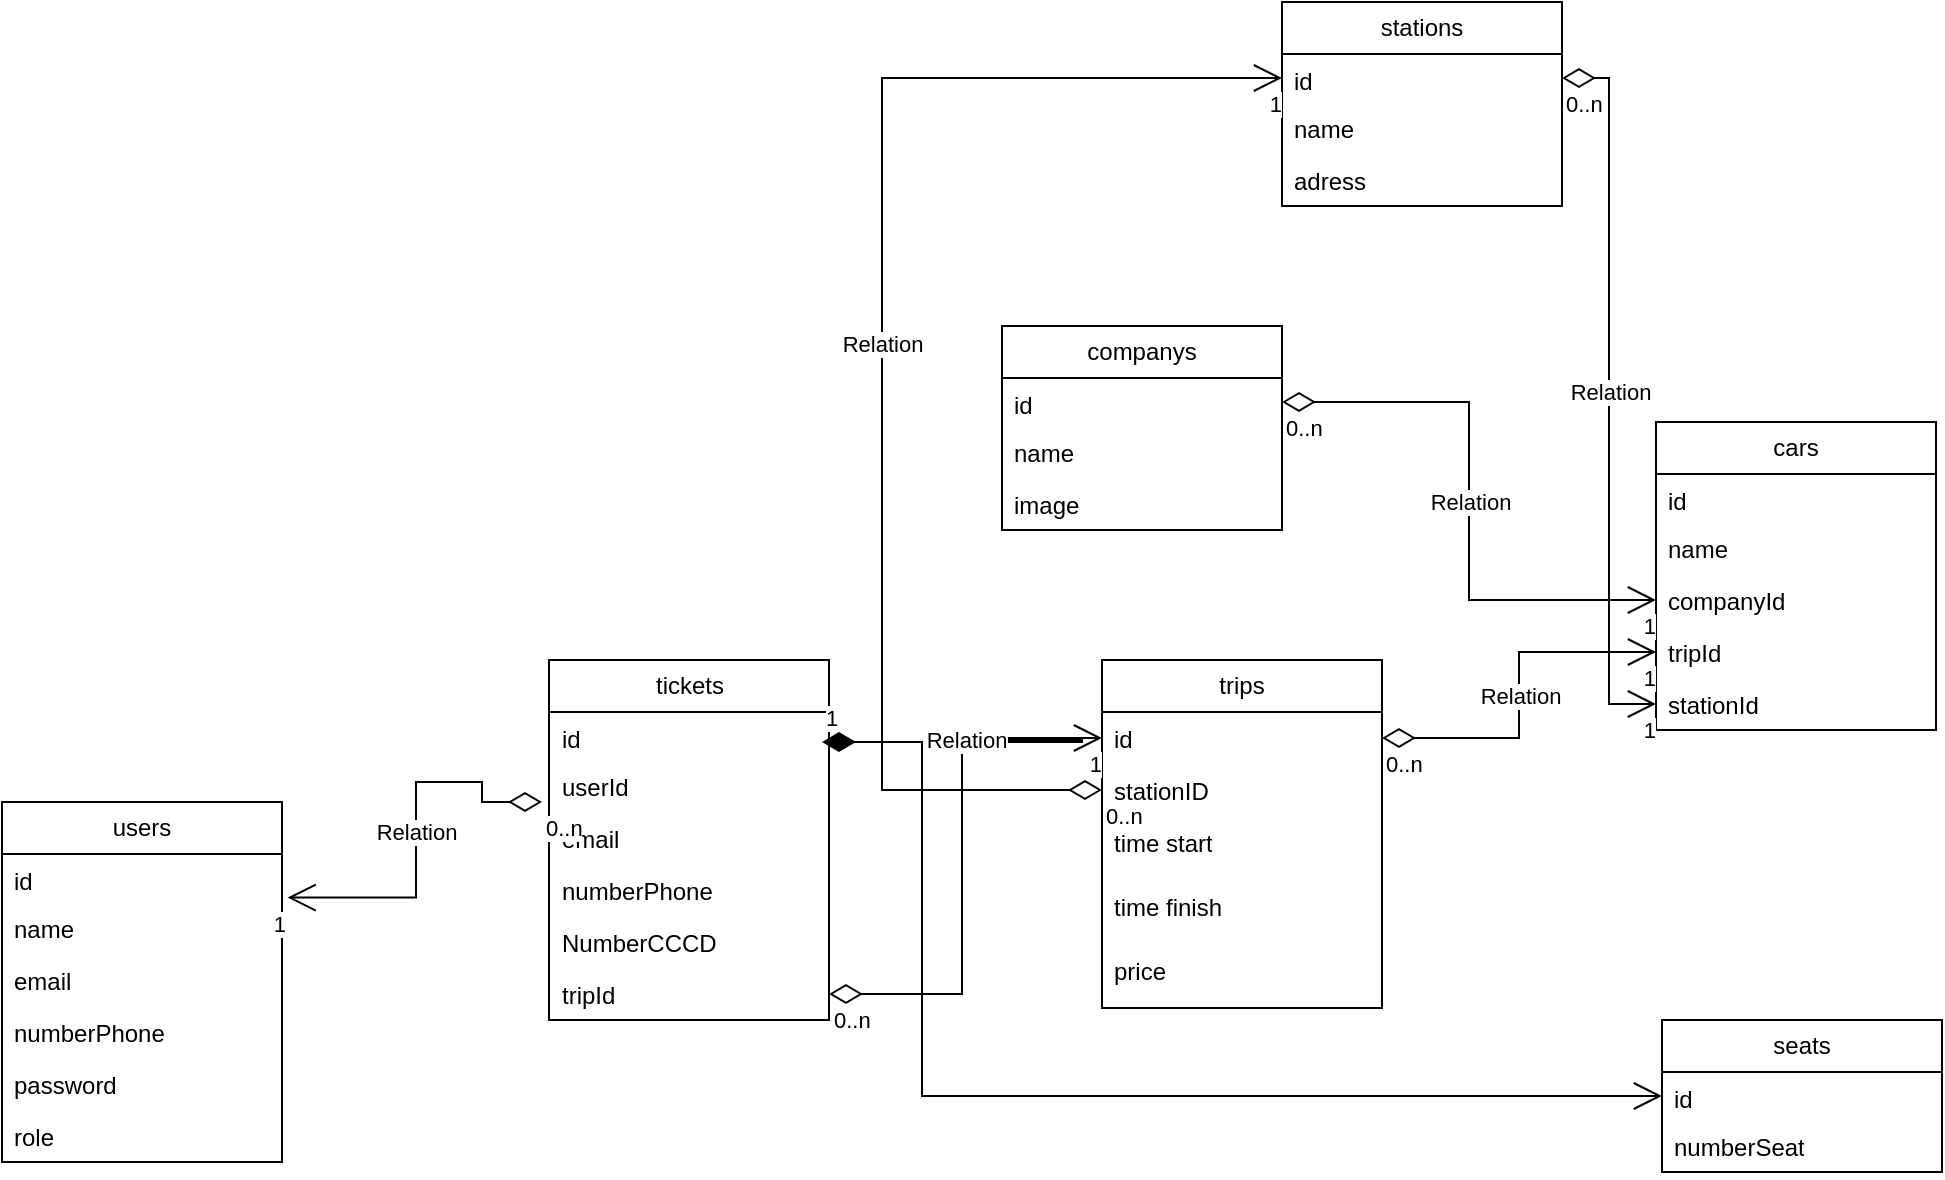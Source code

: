 <mxfile version="21.1.5" type="github">
  <diagram id="C5RBs43oDa-KdzZeNtuy" name="Page-1">
    <mxGraphModel dx="1615" dy="832" grid="1" gridSize="10" guides="1" tooltips="1" connect="1" arrows="1" fold="1" page="1" pageScale="1" pageWidth="827" pageHeight="1169" math="0" shadow="0">
      <root>
        <mxCell id="WIyWlLk6GJQsqaUBKTNV-0" />
        <mxCell id="WIyWlLk6GJQsqaUBKTNV-1" parent="WIyWlLk6GJQsqaUBKTNV-0" />
        <mxCell id="dmCTVpH2JXuL4bRo16KM-0" value="trips" style="swimlane;fontStyle=0;childLayout=stackLayout;horizontal=1;startSize=26;fillColor=none;horizontalStack=0;resizeParent=1;resizeParentMax=0;resizeLast=0;collapsible=1;marginBottom=0;whiteSpace=wrap;html=1;" vertex="1" parent="WIyWlLk6GJQsqaUBKTNV-1">
          <mxGeometry x="550" y="379" width="140" height="174" as="geometry" />
        </mxCell>
        <mxCell id="dmCTVpH2JXuL4bRo16KM-1" value="id" style="text;strokeColor=none;fillColor=none;align=left;verticalAlign=top;spacingLeft=4;spacingRight=4;overflow=hidden;rotatable=0;points=[[0,0.5],[1,0.5]];portConstraint=eastwest;whiteSpace=wrap;html=1;" vertex="1" parent="dmCTVpH2JXuL4bRo16KM-0">
          <mxGeometry y="26" width="140" height="26" as="geometry" />
        </mxCell>
        <mxCell id="dmCTVpH2JXuL4bRo16KM-2" value="stationID" style="text;strokeColor=none;fillColor=none;align=left;verticalAlign=top;spacingLeft=4;spacingRight=4;overflow=hidden;rotatable=0;points=[[0,0.5],[1,0.5]];portConstraint=eastwest;whiteSpace=wrap;html=1;" vertex="1" parent="dmCTVpH2JXuL4bRo16KM-0">
          <mxGeometry y="52" width="140" height="26" as="geometry" />
        </mxCell>
        <mxCell id="dmCTVpH2JXuL4bRo16KM-9" value="time start" style="text;strokeColor=none;fillColor=none;align=left;verticalAlign=top;spacingLeft=4;spacingRight=4;overflow=hidden;rotatable=0;points=[[0,0.5],[1,0.5]];portConstraint=eastwest;whiteSpace=wrap;html=1;" vertex="1" parent="dmCTVpH2JXuL4bRo16KM-0">
          <mxGeometry y="78" width="140" height="32" as="geometry" />
        </mxCell>
        <mxCell id="dmCTVpH2JXuL4bRo16KM-10" value="time&amp;nbsp;finish" style="text;strokeColor=none;fillColor=none;align=left;verticalAlign=top;spacingLeft=4;spacingRight=4;overflow=hidden;rotatable=0;points=[[0,0.5],[1,0.5]];portConstraint=eastwest;whiteSpace=wrap;html=1;" vertex="1" parent="dmCTVpH2JXuL4bRo16KM-0">
          <mxGeometry y="110" width="140" height="32" as="geometry" />
        </mxCell>
        <mxCell id="dmCTVpH2JXuL4bRo16KM-11" value="price" style="text;strokeColor=none;fillColor=none;align=left;verticalAlign=top;spacingLeft=4;spacingRight=4;overflow=hidden;rotatable=0;points=[[0,0.5],[1,0.5]];portConstraint=eastwest;whiteSpace=wrap;html=1;" vertex="1" parent="dmCTVpH2JXuL4bRo16KM-0">
          <mxGeometry y="142" width="140" height="32" as="geometry" />
        </mxCell>
        <mxCell id="dmCTVpH2JXuL4bRo16KM-4" value="stations" style="swimlane;fontStyle=0;childLayout=stackLayout;horizontal=1;startSize=26;fillColor=none;horizontalStack=0;resizeParent=1;resizeParentMax=0;resizeLast=0;collapsible=1;marginBottom=0;whiteSpace=wrap;html=1;" vertex="1" parent="WIyWlLk6GJQsqaUBKTNV-1">
          <mxGeometry x="640" y="50" width="140" height="102" as="geometry" />
        </mxCell>
        <mxCell id="dmCTVpH2JXuL4bRo16KM-5" value="id&lt;br&gt;" style="text;strokeColor=none;fillColor=none;align=left;verticalAlign=top;spacingLeft=4;spacingRight=4;overflow=hidden;rotatable=0;points=[[0,0.5],[1,0.5]];portConstraint=eastwest;whiteSpace=wrap;html=1;" vertex="1" parent="dmCTVpH2JXuL4bRo16KM-4">
          <mxGeometry y="26" width="140" height="24" as="geometry" />
        </mxCell>
        <mxCell id="dmCTVpH2JXuL4bRo16KM-6" value="name&lt;br&gt;" style="text;strokeColor=none;fillColor=none;align=left;verticalAlign=top;spacingLeft=4;spacingRight=4;overflow=hidden;rotatable=0;points=[[0,0.5],[1,0.5]];portConstraint=eastwest;whiteSpace=wrap;html=1;" vertex="1" parent="dmCTVpH2JXuL4bRo16KM-4">
          <mxGeometry y="50" width="140" height="26" as="geometry" />
        </mxCell>
        <mxCell id="dmCTVpH2JXuL4bRo16KM-7" value="adress" style="text;strokeColor=none;fillColor=none;align=left;verticalAlign=top;spacingLeft=4;spacingRight=4;overflow=hidden;rotatable=0;points=[[0,0.5],[1,0.5]];portConstraint=eastwest;whiteSpace=wrap;html=1;" vertex="1" parent="dmCTVpH2JXuL4bRo16KM-4">
          <mxGeometry y="76" width="140" height="26" as="geometry" />
        </mxCell>
        <mxCell id="dmCTVpH2JXuL4bRo16KM-12" value="companys" style="swimlane;fontStyle=0;childLayout=stackLayout;horizontal=1;startSize=26;fillColor=none;horizontalStack=0;resizeParent=1;resizeParentMax=0;resizeLast=0;collapsible=1;marginBottom=0;whiteSpace=wrap;html=1;" vertex="1" parent="WIyWlLk6GJQsqaUBKTNV-1">
          <mxGeometry x="500" y="212" width="140" height="102" as="geometry" />
        </mxCell>
        <mxCell id="dmCTVpH2JXuL4bRo16KM-13" value="id&lt;br&gt;" style="text;strokeColor=none;fillColor=none;align=left;verticalAlign=top;spacingLeft=4;spacingRight=4;overflow=hidden;rotatable=0;points=[[0,0.5],[1,0.5]];portConstraint=eastwest;whiteSpace=wrap;html=1;" vertex="1" parent="dmCTVpH2JXuL4bRo16KM-12">
          <mxGeometry y="26" width="140" height="24" as="geometry" />
        </mxCell>
        <mxCell id="dmCTVpH2JXuL4bRo16KM-14" value="name&lt;br&gt;" style="text;strokeColor=none;fillColor=none;align=left;verticalAlign=top;spacingLeft=4;spacingRight=4;overflow=hidden;rotatable=0;points=[[0,0.5],[1,0.5]];portConstraint=eastwest;whiteSpace=wrap;html=1;" vertex="1" parent="dmCTVpH2JXuL4bRo16KM-12">
          <mxGeometry y="50" width="140" height="26" as="geometry" />
        </mxCell>
        <mxCell id="dmCTVpH2JXuL4bRo16KM-15" value="image" style="text;strokeColor=none;fillColor=none;align=left;verticalAlign=top;spacingLeft=4;spacingRight=4;overflow=hidden;rotatable=0;points=[[0,0.5],[1,0.5]];portConstraint=eastwest;whiteSpace=wrap;html=1;" vertex="1" parent="dmCTVpH2JXuL4bRo16KM-12">
          <mxGeometry y="76" width="140" height="26" as="geometry" />
        </mxCell>
        <mxCell id="dmCTVpH2JXuL4bRo16KM-16" value="cars" style="swimlane;fontStyle=0;childLayout=stackLayout;horizontal=1;startSize=26;fillColor=none;horizontalStack=0;resizeParent=1;resizeParentMax=0;resizeLast=0;collapsible=1;marginBottom=0;whiteSpace=wrap;html=1;" vertex="1" parent="WIyWlLk6GJQsqaUBKTNV-1">
          <mxGeometry x="827" y="260" width="140" height="154" as="geometry" />
        </mxCell>
        <mxCell id="dmCTVpH2JXuL4bRo16KM-17" value="id&lt;br&gt;" style="text;strokeColor=none;fillColor=none;align=left;verticalAlign=top;spacingLeft=4;spacingRight=4;overflow=hidden;rotatable=0;points=[[0,0.5],[1,0.5]];portConstraint=eastwest;whiteSpace=wrap;html=1;" vertex="1" parent="dmCTVpH2JXuL4bRo16KM-16">
          <mxGeometry y="26" width="140" height="24" as="geometry" />
        </mxCell>
        <mxCell id="dmCTVpH2JXuL4bRo16KM-18" value="name&lt;br&gt;" style="text;strokeColor=none;fillColor=none;align=left;verticalAlign=top;spacingLeft=4;spacingRight=4;overflow=hidden;rotatable=0;points=[[0,0.5],[1,0.5]];portConstraint=eastwest;whiteSpace=wrap;html=1;" vertex="1" parent="dmCTVpH2JXuL4bRo16KM-16">
          <mxGeometry y="50" width="140" height="26" as="geometry" />
        </mxCell>
        <mxCell id="dmCTVpH2JXuL4bRo16KM-19" value="companyId" style="text;strokeColor=none;fillColor=none;align=left;verticalAlign=top;spacingLeft=4;spacingRight=4;overflow=hidden;rotatable=0;points=[[0,0.5],[1,0.5]];portConstraint=eastwest;whiteSpace=wrap;html=1;" vertex="1" parent="dmCTVpH2JXuL4bRo16KM-16">
          <mxGeometry y="76" width="140" height="26" as="geometry" />
        </mxCell>
        <mxCell id="dmCTVpH2JXuL4bRo16KM-20" value="tripId" style="text;strokeColor=none;fillColor=none;align=left;verticalAlign=top;spacingLeft=4;spacingRight=4;overflow=hidden;rotatable=0;points=[[0,0.5],[1,0.5]];portConstraint=eastwest;whiteSpace=wrap;html=1;" vertex="1" parent="dmCTVpH2JXuL4bRo16KM-16">
          <mxGeometry y="102" width="140" height="26" as="geometry" />
        </mxCell>
        <mxCell id="dmCTVpH2JXuL4bRo16KM-81" value="stationId" style="text;strokeColor=none;fillColor=none;align=left;verticalAlign=top;spacingLeft=4;spacingRight=4;overflow=hidden;rotatable=0;points=[[0,0.5],[1,0.5]];portConstraint=eastwest;whiteSpace=wrap;html=1;" vertex="1" parent="dmCTVpH2JXuL4bRo16KM-16">
          <mxGeometry y="128" width="140" height="26" as="geometry" />
        </mxCell>
        <mxCell id="dmCTVpH2JXuL4bRo16KM-22" value="users" style="swimlane;fontStyle=0;childLayout=stackLayout;horizontal=1;startSize=26;fillColor=none;horizontalStack=0;resizeParent=1;resizeParentMax=0;resizeLast=0;collapsible=1;marginBottom=0;whiteSpace=wrap;html=1;" vertex="1" parent="WIyWlLk6GJQsqaUBKTNV-1">
          <mxGeometry y="450" width="140" height="180" as="geometry" />
        </mxCell>
        <mxCell id="dmCTVpH2JXuL4bRo16KM-23" value="id&lt;br&gt;" style="text;strokeColor=none;fillColor=none;align=left;verticalAlign=top;spacingLeft=4;spacingRight=4;overflow=hidden;rotatable=0;points=[[0,0.5],[1,0.5]];portConstraint=eastwest;whiteSpace=wrap;html=1;" vertex="1" parent="dmCTVpH2JXuL4bRo16KM-22">
          <mxGeometry y="26" width="140" height="24" as="geometry" />
        </mxCell>
        <mxCell id="dmCTVpH2JXuL4bRo16KM-24" value="name&lt;br&gt;" style="text;strokeColor=none;fillColor=none;align=left;verticalAlign=top;spacingLeft=4;spacingRight=4;overflow=hidden;rotatable=0;points=[[0,0.5],[1,0.5]];portConstraint=eastwest;whiteSpace=wrap;html=1;" vertex="1" parent="dmCTVpH2JXuL4bRo16KM-22">
          <mxGeometry y="50" width="140" height="26" as="geometry" />
        </mxCell>
        <mxCell id="dmCTVpH2JXuL4bRo16KM-25" value="email&lt;br&gt;" style="text;strokeColor=none;fillColor=none;align=left;verticalAlign=top;spacingLeft=4;spacingRight=4;overflow=hidden;rotatable=0;points=[[0,0.5],[1,0.5]];portConstraint=eastwest;whiteSpace=wrap;html=1;" vertex="1" parent="dmCTVpH2JXuL4bRo16KM-22">
          <mxGeometry y="76" width="140" height="26" as="geometry" />
        </mxCell>
        <mxCell id="dmCTVpH2JXuL4bRo16KM-30" value="numberPhone" style="text;strokeColor=none;fillColor=none;align=left;verticalAlign=top;spacingLeft=4;spacingRight=4;overflow=hidden;rotatable=0;points=[[0,0.5],[1,0.5]];portConstraint=eastwest;whiteSpace=wrap;html=1;" vertex="1" parent="dmCTVpH2JXuL4bRo16KM-22">
          <mxGeometry y="102" width="140" height="26" as="geometry" />
        </mxCell>
        <mxCell id="dmCTVpH2JXuL4bRo16KM-31" value="password" style="text;strokeColor=none;fillColor=none;align=left;verticalAlign=top;spacingLeft=4;spacingRight=4;overflow=hidden;rotatable=0;points=[[0,0.5],[1,0.5]];portConstraint=eastwest;whiteSpace=wrap;html=1;" vertex="1" parent="dmCTVpH2JXuL4bRo16KM-22">
          <mxGeometry y="128" width="140" height="26" as="geometry" />
        </mxCell>
        <mxCell id="dmCTVpH2JXuL4bRo16KM-32" value="role" style="text;strokeColor=none;fillColor=none;align=left;verticalAlign=top;spacingLeft=4;spacingRight=4;overflow=hidden;rotatable=0;points=[[0,0.5],[1,0.5]];portConstraint=eastwest;whiteSpace=wrap;html=1;" vertex="1" parent="dmCTVpH2JXuL4bRo16KM-22">
          <mxGeometry y="154" width="140" height="26" as="geometry" />
        </mxCell>
        <mxCell id="dmCTVpH2JXuL4bRo16KM-33" value="tickets" style="swimlane;fontStyle=0;childLayout=stackLayout;horizontal=1;startSize=26;fillColor=none;horizontalStack=0;resizeParent=1;resizeParentMax=0;resizeLast=0;collapsible=1;marginBottom=0;whiteSpace=wrap;html=1;" vertex="1" parent="WIyWlLk6GJQsqaUBKTNV-1">
          <mxGeometry x="273.5" y="379" width="140" height="180" as="geometry" />
        </mxCell>
        <mxCell id="dmCTVpH2JXuL4bRo16KM-34" value="id&lt;br&gt;" style="text;strokeColor=none;fillColor=none;align=left;verticalAlign=top;spacingLeft=4;spacingRight=4;overflow=hidden;rotatable=0;points=[[0,0.5],[1,0.5]];portConstraint=eastwest;whiteSpace=wrap;html=1;" vertex="1" parent="dmCTVpH2JXuL4bRo16KM-33">
          <mxGeometry y="26" width="140" height="24" as="geometry" />
        </mxCell>
        <mxCell id="dmCTVpH2JXuL4bRo16KM-35" value="userId" style="text;strokeColor=none;fillColor=none;align=left;verticalAlign=top;spacingLeft=4;spacingRight=4;overflow=hidden;rotatable=0;points=[[0,0.5],[1,0.5]];portConstraint=eastwest;whiteSpace=wrap;html=1;" vertex="1" parent="dmCTVpH2JXuL4bRo16KM-33">
          <mxGeometry y="50" width="140" height="26" as="geometry" />
        </mxCell>
        <mxCell id="dmCTVpH2JXuL4bRo16KM-36" value="email&lt;br&gt;" style="text;strokeColor=none;fillColor=none;align=left;verticalAlign=top;spacingLeft=4;spacingRight=4;overflow=hidden;rotatable=0;points=[[0,0.5],[1,0.5]];portConstraint=eastwest;whiteSpace=wrap;html=1;" vertex="1" parent="dmCTVpH2JXuL4bRo16KM-33">
          <mxGeometry y="76" width="140" height="26" as="geometry" />
        </mxCell>
        <mxCell id="dmCTVpH2JXuL4bRo16KM-37" value="numberPhone" style="text;strokeColor=none;fillColor=none;align=left;verticalAlign=top;spacingLeft=4;spacingRight=4;overflow=hidden;rotatable=0;points=[[0,0.5],[1,0.5]];portConstraint=eastwest;whiteSpace=wrap;html=1;" vertex="1" parent="dmCTVpH2JXuL4bRo16KM-33">
          <mxGeometry y="102" width="140" height="26" as="geometry" />
        </mxCell>
        <mxCell id="dmCTVpH2JXuL4bRo16KM-38" value="NumberCCCD" style="text;strokeColor=none;fillColor=none;align=left;verticalAlign=top;spacingLeft=4;spacingRight=4;overflow=hidden;rotatable=0;points=[[0,0.5],[1,0.5]];portConstraint=eastwest;whiteSpace=wrap;html=1;" vertex="1" parent="dmCTVpH2JXuL4bRo16KM-33">
          <mxGeometry y="128" width="140" height="26" as="geometry" />
        </mxCell>
        <mxCell id="dmCTVpH2JXuL4bRo16KM-40" value="tripId&lt;br&gt;" style="text;strokeColor=none;fillColor=none;align=left;verticalAlign=top;spacingLeft=4;spacingRight=4;overflow=hidden;rotatable=0;points=[[0,0.5],[1,0.5]];portConstraint=eastwest;whiteSpace=wrap;html=1;" vertex="1" parent="dmCTVpH2JXuL4bRo16KM-33">
          <mxGeometry y="154" width="140" height="26" as="geometry" />
        </mxCell>
        <mxCell id="dmCTVpH2JXuL4bRo16KM-41" value="seats" style="swimlane;fontStyle=0;childLayout=stackLayout;horizontal=1;startSize=26;fillColor=none;horizontalStack=0;resizeParent=1;resizeParentMax=0;resizeLast=0;collapsible=1;marginBottom=0;whiteSpace=wrap;html=1;" vertex="1" parent="WIyWlLk6GJQsqaUBKTNV-1">
          <mxGeometry x="830" y="559" width="140" height="76" as="geometry" />
        </mxCell>
        <mxCell id="dmCTVpH2JXuL4bRo16KM-42" value="id&lt;br&gt;" style="text;strokeColor=none;fillColor=none;align=left;verticalAlign=top;spacingLeft=4;spacingRight=4;overflow=hidden;rotatable=0;points=[[0,0.5],[1,0.5]];portConstraint=eastwest;whiteSpace=wrap;html=1;" vertex="1" parent="dmCTVpH2JXuL4bRo16KM-41">
          <mxGeometry y="26" width="140" height="24" as="geometry" />
        </mxCell>
        <mxCell id="dmCTVpH2JXuL4bRo16KM-43" value="numberSeat" style="text;strokeColor=none;fillColor=none;align=left;verticalAlign=top;spacingLeft=4;spacingRight=4;overflow=hidden;rotatable=0;points=[[0,0.5],[1,0.5]];portConstraint=eastwest;whiteSpace=wrap;html=1;" vertex="1" parent="dmCTVpH2JXuL4bRo16KM-41">
          <mxGeometry y="50" width="140" height="26" as="geometry" />
        </mxCell>
        <mxCell id="dmCTVpH2JXuL4bRo16KM-50" value="Relation" style="endArrow=open;html=1;endSize=12;startArrow=diamondThin;startSize=14;startFill=0;edgeStyle=orthogonalEdgeStyle;rounded=0;exitX=1;exitY=0.5;exitDx=0;exitDy=0;entryX=0;entryY=0.5;entryDx=0;entryDy=0;" edge="1" parent="WIyWlLk6GJQsqaUBKTNV-1" source="dmCTVpH2JXuL4bRo16KM-13" target="dmCTVpH2JXuL4bRo16KM-19">
          <mxGeometry relative="1" as="geometry">
            <mxPoint x="620" y="198" as="sourcePoint" />
            <mxPoint x="300" y="38" as="targetPoint" />
          </mxGeometry>
        </mxCell>
        <mxCell id="dmCTVpH2JXuL4bRo16KM-51" value="0..n" style="edgeLabel;resizable=0;html=1;align=left;verticalAlign=top;" connectable="0" vertex="1" parent="dmCTVpH2JXuL4bRo16KM-50">
          <mxGeometry x="-1" relative="1" as="geometry" />
        </mxCell>
        <mxCell id="dmCTVpH2JXuL4bRo16KM-52" value="1" style="edgeLabel;resizable=0;html=1;align=right;verticalAlign=top;" connectable="0" vertex="1" parent="dmCTVpH2JXuL4bRo16KM-50">
          <mxGeometry x="1" relative="1" as="geometry" />
        </mxCell>
        <mxCell id="dmCTVpH2JXuL4bRo16KM-68" value="Relation" style="endArrow=open;html=1;endSize=12;startArrow=diamondThin;startSize=14;startFill=0;edgeStyle=orthogonalEdgeStyle;rounded=0;entryX=1.02;entryY=0.908;entryDx=0;entryDy=0;entryPerimeter=0;" edge="1" parent="WIyWlLk6GJQsqaUBKTNV-1" target="dmCTVpH2JXuL4bRo16KM-23">
          <mxGeometry relative="1" as="geometry">
            <mxPoint x="270" y="450" as="sourcePoint" />
            <mxPoint x="210" y="540" as="targetPoint" />
            <Array as="points">
              <mxPoint x="240" y="450" />
              <mxPoint x="240" y="440" />
              <mxPoint x="207" y="440" />
              <mxPoint x="207" y="498" />
            </Array>
          </mxGeometry>
        </mxCell>
        <mxCell id="dmCTVpH2JXuL4bRo16KM-69" value="0..n" style="edgeLabel;resizable=0;html=1;align=left;verticalAlign=top;" connectable="0" vertex="1" parent="dmCTVpH2JXuL4bRo16KM-68">
          <mxGeometry x="-1" relative="1" as="geometry" />
        </mxCell>
        <mxCell id="dmCTVpH2JXuL4bRo16KM-70" value="1" style="edgeLabel;resizable=0;html=1;align=right;verticalAlign=top;" connectable="0" vertex="1" parent="dmCTVpH2JXuL4bRo16KM-68">
          <mxGeometry x="1" relative="1" as="geometry" />
        </mxCell>
        <mxCell id="dmCTVpH2JXuL4bRo16KM-74" value="Relation" style="endArrow=open;html=1;endSize=12;startArrow=diamondThin;startSize=14;startFill=0;edgeStyle=orthogonalEdgeStyle;rounded=0;exitX=1;exitY=0.5;exitDx=0;exitDy=0;entryX=0;entryY=0.5;entryDx=0;entryDy=0;" edge="1" parent="WIyWlLk6GJQsqaUBKTNV-1" source="dmCTVpH2JXuL4bRo16KM-40" target="dmCTVpH2JXuL4bRo16KM-1">
          <mxGeometry x="0.129" relative="1" as="geometry">
            <mxPoint x="570" y="419" as="sourcePoint" />
            <mxPoint x="500" y="570" as="targetPoint" />
            <Array as="points">
              <mxPoint x="480" y="546" />
              <mxPoint x="480" y="419" />
              <mxPoint x="540" y="419" />
              <mxPoint x="540" y="420" />
              <mxPoint x="500" y="420" />
              <mxPoint x="500" y="418" />
            </Array>
            <mxPoint as="offset" />
          </mxGeometry>
        </mxCell>
        <mxCell id="dmCTVpH2JXuL4bRo16KM-75" value="0..n" style="edgeLabel;resizable=0;html=1;align=left;verticalAlign=top;" connectable="0" vertex="1" parent="dmCTVpH2JXuL4bRo16KM-74">
          <mxGeometry x="-1" relative="1" as="geometry" />
        </mxCell>
        <mxCell id="dmCTVpH2JXuL4bRo16KM-76" value="1" style="edgeLabel;resizable=0;html=1;align=right;verticalAlign=top;" connectable="0" vertex="1" parent="dmCTVpH2JXuL4bRo16KM-74">
          <mxGeometry x="1" relative="1" as="geometry" />
        </mxCell>
        <mxCell id="dmCTVpH2JXuL4bRo16KM-84" value="Relation" style="endArrow=open;html=1;endSize=12;startArrow=diamondThin;startSize=14;startFill=0;edgeStyle=orthogonalEdgeStyle;rounded=0;entryX=0;entryY=0.5;entryDx=0;entryDy=0;" edge="1" parent="WIyWlLk6GJQsqaUBKTNV-1" source="dmCTVpH2JXuL4bRo16KM-1" target="dmCTVpH2JXuL4bRo16KM-20">
          <mxGeometry relative="1" as="geometry">
            <mxPoint x="690" y="420" as="sourcePoint" />
            <mxPoint x="850" y="420" as="targetPoint" />
          </mxGeometry>
        </mxCell>
        <mxCell id="dmCTVpH2JXuL4bRo16KM-85" value="0..n" style="edgeLabel;resizable=0;html=1;align=left;verticalAlign=top;" connectable="0" vertex="1" parent="dmCTVpH2JXuL4bRo16KM-84">
          <mxGeometry x="-1" relative="1" as="geometry" />
        </mxCell>
        <mxCell id="dmCTVpH2JXuL4bRo16KM-86" value="1" style="edgeLabel;resizable=0;html=1;align=right;verticalAlign=top;" connectable="0" vertex="1" parent="dmCTVpH2JXuL4bRo16KM-84">
          <mxGeometry x="1" relative="1" as="geometry" />
        </mxCell>
        <mxCell id="dmCTVpH2JXuL4bRo16KM-87" value="Relation" style="endArrow=open;html=1;endSize=12;startArrow=diamondThin;startSize=14;startFill=0;edgeStyle=orthogonalEdgeStyle;rounded=0;" edge="1" parent="WIyWlLk6GJQsqaUBKTNV-1" source="dmCTVpH2JXuL4bRo16KM-5" target="dmCTVpH2JXuL4bRo16KM-81">
          <mxGeometry relative="1" as="geometry">
            <mxPoint x="780" y="90" as="sourcePoint" />
            <mxPoint x="940" y="90" as="targetPoint" />
          </mxGeometry>
        </mxCell>
        <mxCell id="dmCTVpH2JXuL4bRo16KM-88" value="0..n" style="edgeLabel;resizable=0;html=1;align=left;verticalAlign=top;" connectable="0" vertex="1" parent="dmCTVpH2JXuL4bRo16KM-87">
          <mxGeometry x="-1" relative="1" as="geometry" />
        </mxCell>
        <mxCell id="dmCTVpH2JXuL4bRo16KM-89" value="1" style="edgeLabel;resizable=0;html=1;align=right;verticalAlign=top;" connectable="0" vertex="1" parent="dmCTVpH2JXuL4bRo16KM-87">
          <mxGeometry x="1" relative="1" as="geometry" />
        </mxCell>
        <mxCell id="dmCTVpH2JXuL4bRo16KM-91" value="Relation" style="endArrow=open;html=1;endSize=12;startArrow=diamondThin;startSize=14;startFill=0;edgeStyle=orthogonalEdgeStyle;rounded=0;exitX=0;exitY=0.5;exitDx=0;exitDy=0;entryX=0;entryY=0.5;entryDx=0;entryDy=0;" edge="1" parent="WIyWlLk6GJQsqaUBKTNV-1" source="dmCTVpH2JXuL4bRo16KM-2" target="dmCTVpH2JXuL4bRo16KM-5">
          <mxGeometry relative="1" as="geometry">
            <mxPoint x="410" y="300" as="sourcePoint" />
            <mxPoint x="570" y="300" as="targetPoint" />
            <Array as="points">
              <mxPoint x="440" y="444" />
              <mxPoint x="440" y="88" />
            </Array>
          </mxGeometry>
        </mxCell>
        <mxCell id="dmCTVpH2JXuL4bRo16KM-92" value="0..n" style="edgeLabel;resizable=0;html=1;align=left;verticalAlign=top;" connectable="0" vertex="1" parent="dmCTVpH2JXuL4bRo16KM-91">
          <mxGeometry x="-1" relative="1" as="geometry" />
        </mxCell>
        <mxCell id="dmCTVpH2JXuL4bRo16KM-93" value="1" style="edgeLabel;resizable=0;html=1;align=right;verticalAlign=top;" connectable="0" vertex="1" parent="dmCTVpH2JXuL4bRo16KM-91">
          <mxGeometry x="1" relative="1" as="geometry" />
        </mxCell>
        <mxCell id="dmCTVpH2JXuL4bRo16KM-95" value="1" style="endArrow=open;html=1;endSize=12;startArrow=diamondThin;startSize=14;startFill=1;edgeStyle=orthogonalEdgeStyle;align=left;verticalAlign=bottom;rounded=0;" edge="1" parent="WIyWlLk6GJQsqaUBKTNV-1" target="dmCTVpH2JXuL4bRo16KM-42">
          <mxGeometry x="-1" y="3" relative="1" as="geometry">
            <mxPoint x="410" y="420" as="sourcePoint" />
            <mxPoint x="570" y="420" as="targetPoint" />
            <Array as="points">
              <mxPoint x="460" y="420" />
              <mxPoint x="460" y="597" />
            </Array>
          </mxGeometry>
        </mxCell>
      </root>
    </mxGraphModel>
  </diagram>
</mxfile>
